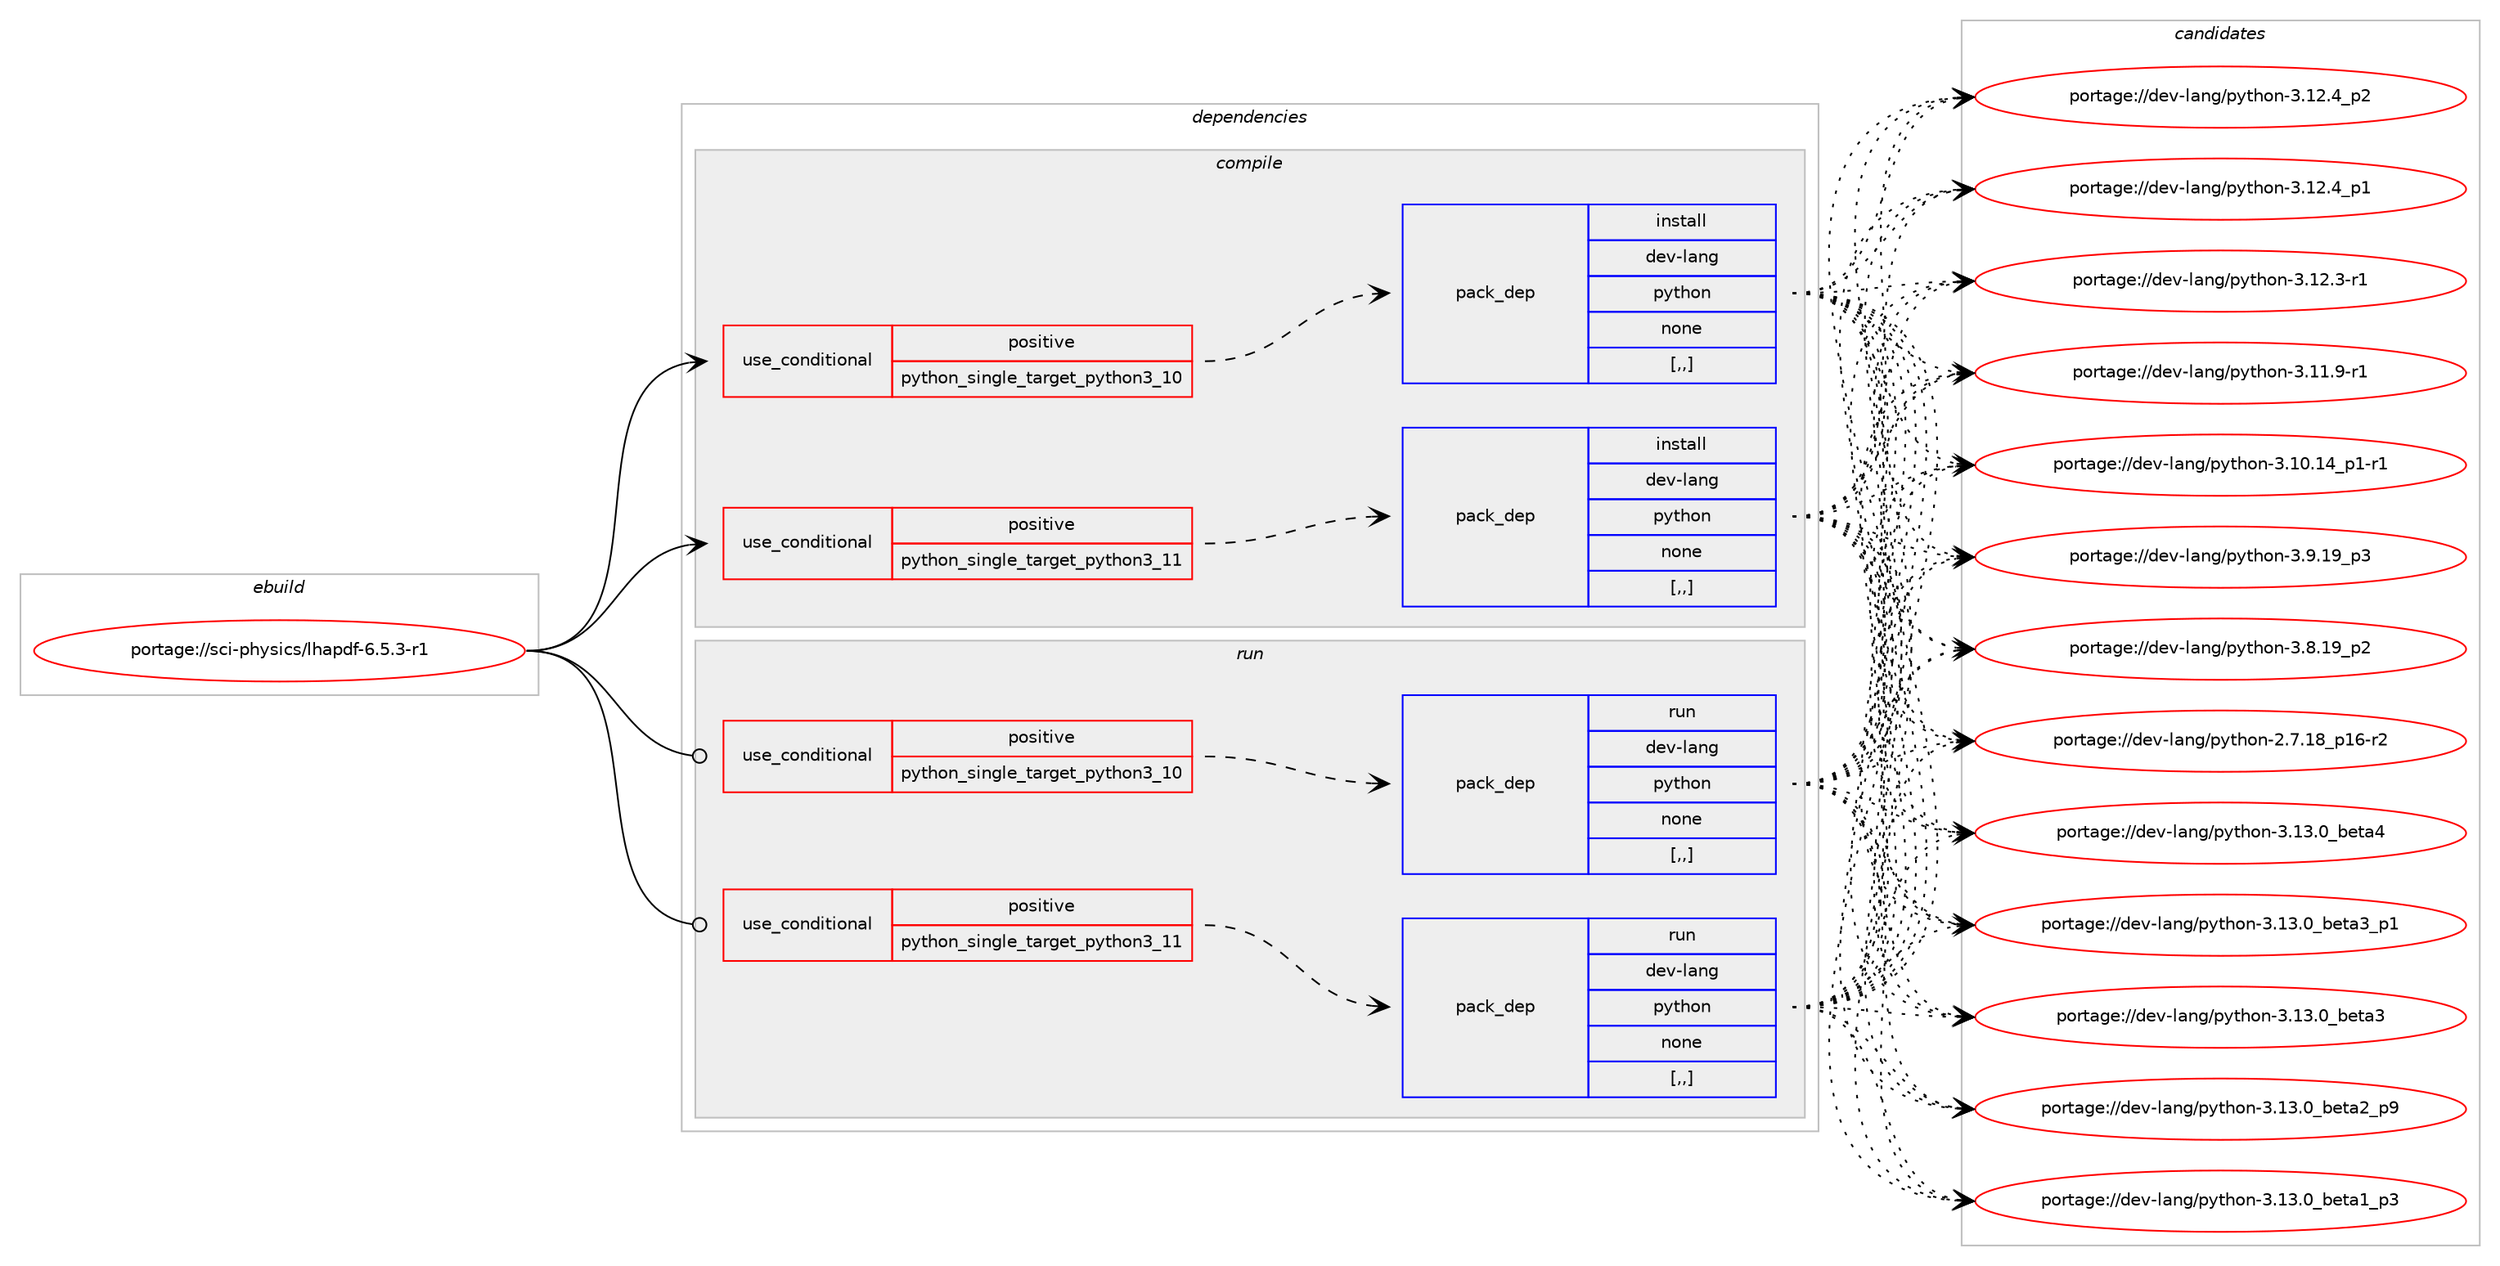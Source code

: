 digraph prolog {

# *************
# Graph options
# *************

newrank=true;
concentrate=true;
compound=true;
graph [rankdir=LR,fontname=Helvetica,fontsize=10,ranksep=1.5];#, ranksep=2.5, nodesep=0.2];
edge  [arrowhead=vee];
node  [fontname=Helvetica,fontsize=10];

# **********
# The ebuild
# **********

subgraph cluster_leftcol {
color=gray;
label=<<i>ebuild</i>>;
id [label="portage://sci-physics/lhapdf-6.5.3-r1", color=red, width=4, href="../sci-physics/lhapdf-6.5.3-r1.svg"];
}

# ****************
# The dependencies
# ****************

subgraph cluster_midcol {
color=gray;
label=<<i>dependencies</i>>;
subgraph cluster_compile {
fillcolor="#eeeeee";
style=filled;
label=<<i>compile</i>>;
subgraph cond109194 {
dependency411434 [label=<<TABLE BORDER="0" CELLBORDER="1" CELLSPACING="0" CELLPADDING="4"><TR><TD ROWSPAN="3" CELLPADDING="10">use_conditional</TD></TR><TR><TD>positive</TD></TR><TR><TD>python_single_target_python3_10</TD></TR></TABLE>>, shape=none, color=red];
subgraph pack299338 {
dependency411435 [label=<<TABLE BORDER="0" CELLBORDER="1" CELLSPACING="0" CELLPADDING="4" WIDTH="220"><TR><TD ROWSPAN="6" CELLPADDING="30">pack_dep</TD></TR><TR><TD WIDTH="110">install</TD></TR><TR><TD>dev-lang</TD></TR><TR><TD>python</TD></TR><TR><TD>none</TD></TR><TR><TD>[,,]</TD></TR></TABLE>>, shape=none, color=blue];
}
dependency411434:e -> dependency411435:w [weight=20,style="dashed",arrowhead="vee"];
}
id:e -> dependency411434:w [weight=20,style="solid",arrowhead="vee"];
subgraph cond109195 {
dependency411436 [label=<<TABLE BORDER="0" CELLBORDER="1" CELLSPACING="0" CELLPADDING="4"><TR><TD ROWSPAN="3" CELLPADDING="10">use_conditional</TD></TR><TR><TD>positive</TD></TR><TR><TD>python_single_target_python3_11</TD></TR></TABLE>>, shape=none, color=red];
subgraph pack299339 {
dependency411437 [label=<<TABLE BORDER="0" CELLBORDER="1" CELLSPACING="0" CELLPADDING="4" WIDTH="220"><TR><TD ROWSPAN="6" CELLPADDING="30">pack_dep</TD></TR><TR><TD WIDTH="110">install</TD></TR><TR><TD>dev-lang</TD></TR><TR><TD>python</TD></TR><TR><TD>none</TD></TR><TR><TD>[,,]</TD></TR></TABLE>>, shape=none, color=blue];
}
dependency411436:e -> dependency411437:w [weight=20,style="dashed",arrowhead="vee"];
}
id:e -> dependency411436:w [weight=20,style="solid",arrowhead="vee"];
}
subgraph cluster_compileandrun {
fillcolor="#eeeeee";
style=filled;
label=<<i>compile and run</i>>;
}
subgraph cluster_run {
fillcolor="#eeeeee";
style=filled;
label=<<i>run</i>>;
subgraph cond109196 {
dependency411438 [label=<<TABLE BORDER="0" CELLBORDER="1" CELLSPACING="0" CELLPADDING="4"><TR><TD ROWSPAN="3" CELLPADDING="10">use_conditional</TD></TR><TR><TD>positive</TD></TR><TR><TD>python_single_target_python3_10</TD></TR></TABLE>>, shape=none, color=red];
subgraph pack299340 {
dependency411439 [label=<<TABLE BORDER="0" CELLBORDER="1" CELLSPACING="0" CELLPADDING="4" WIDTH="220"><TR><TD ROWSPAN="6" CELLPADDING="30">pack_dep</TD></TR><TR><TD WIDTH="110">run</TD></TR><TR><TD>dev-lang</TD></TR><TR><TD>python</TD></TR><TR><TD>none</TD></TR><TR><TD>[,,]</TD></TR></TABLE>>, shape=none, color=blue];
}
dependency411438:e -> dependency411439:w [weight=20,style="dashed",arrowhead="vee"];
}
id:e -> dependency411438:w [weight=20,style="solid",arrowhead="odot"];
subgraph cond109197 {
dependency411440 [label=<<TABLE BORDER="0" CELLBORDER="1" CELLSPACING="0" CELLPADDING="4"><TR><TD ROWSPAN="3" CELLPADDING="10">use_conditional</TD></TR><TR><TD>positive</TD></TR><TR><TD>python_single_target_python3_11</TD></TR></TABLE>>, shape=none, color=red];
subgraph pack299341 {
dependency411441 [label=<<TABLE BORDER="0" CELLBORDER="1" CELLSPACING="0" CELLPADDING="4" WIDTH="220"><TR><TD ROWSPAN="6" CELLPADDING="30">pack_dep</TD></TR><TR><TD WIDTH="110">run</TD></TR><TR><TD>dev-lang</TD></TR><TR><TD>python</TD></TR><TR><TD>none</TD></TR><TR><TD>[,,]</TD></TR></TABLE>>, shape=none, color=blue];
}
dependency411440:e -> dependency411441:w [weight=20,style="dashed",arrowhead="vee"];
}
id:e -> dependency411440:w [weight=20,style="solid",arrowhead="odot"];
}
}

# **************
# The candidates
# **************

subgraph cluster_choices {
rank=same;
color=gray;
label=<<i>candidates</i>>;

subgraph choice299338 {
color=black;
nodesep=1;
choice1001011184510897110103471121211161041111104551464951464895981011169752 [label="portage://dev-lang/python-3.13.0_beta4", color=red, width=4,href="../dev-lang/python-3.13.0_beta4.svg"];
choice10010111845108971101034711212111610411111045514649514648959810111697519511249 [label="portage://dev-lang/python-3.13.0_beta3_p1", color=red, width=4,href="../dev-lang/python-3.13.0_beta3_p1.svg"];
choice1001011184510897110103471121211161041111104551464951464895981011169751 [label="portage://dev-lang/python-3.13.0_beta3", color=red, width=4,href="../dev-lang/python-3.13.0_beta3.svg"];
choice10010111845108971101034711212111610411111045514649514648959810111697509511257 [label="portage://dev-lang/python-3.13.0_beta2_p9", color=red, width=4,href="../dev-lang/python-3.13.0_beta2_p9.svg"];
choice10010111845108971101034711212111610411111045514649514648959810111697499511251 [label="portage://dev-lang/python-3.13.0_beta1_p3", color=red, width=4,href="../dev-lang/python-3.13.0_beta1_p3.svg"];
choice100101118451089711010347112121116104111110455146495046529511250 [label="portage://dev-lang/python-3.12.4_p2", color=red, width=4,href="../dev-lang/python-3.12.4_p2.svg"];
choice100101118451089711010347112121116104111110455146495046529511249 [label="portage://dev-lang/python-3.12.4_p1", color=red, width=4,href="../dev-lang/python-3.12.4_p1.svg"];
choice100101118451089711010347112121116104111110455146495046514511449 [label="portage://dev-lang/python-3.12.3-r1", color=red, width=4,href="../dev-lang/python-3.12.3-r1.svg"];
choice100101118451089711010347112121116104111110455146494946574511449 [label="portage://dev-lang/python-3.11.9-r1", color=red, width=4,href="../dev-lang/python-3.11.9-r1.svg"];
choice100101118451089711010347112121116104111110455146494846495295112494511449 [label="portage://dev-lang/python-3.10.14_p1-r1", color=red, width=4,href="../dev-lang/python-3.10.14_p1-r1.svg"];
choice100101118451089711010347112121116104111110455146574649579511251 [label="portage://dev-lang/python-3.9.19_p3", color=red, width=4,href="../dev-lang/python-3.9.19_p3.svg"];
choice100101118451089711010347112121116104111110455146564649579511250 [label="portage://dev-lang/python-3.8.19_p2", color=red, width=4,href="../dev-lang/python-3.8.19_p2.svg"];
choice100101118451089711010347112121116104111110455046554649569511249544511450 [label="portage://dev-lang/python-2.7.18_p16-r2", color=red, width=4,href="../dev-lang/python-2.7.18_p16-r2.svg"];
dependency411435:e -> choice1001011184510897110103471121211161041111104551464951464895981011169752:w [style=dotted,weight="100"];
dependency411435:e -> choice10010111845108971101034711212111610411111045514649514648959810111697519511249:w [style=dotted,weight="100"];
dependency411435:e -> choice1001011184510897110103471121211161041111104551464951464895981011169751:w [style=dotted,weight="100"];
dependency411435:e -> choice10010111845108971101034711212111610411111045514649514648959810111697509511257:w [style=dotted,weight="100"];
dependency411435:e -> choice10010111845108971101034711212111610411111045514649514648959810111697499511251:w [style=dotted,weight="100"];
dependency411435:e -> choice100101118451089711010347112121116104111110455146495046529511250:w [style=dotted,weight="100"];
dependency411435:e -> choice100101118451089711010347112121116104111110455146495046529511249:w [style=dotted,weight="100"];
dependency411435:e -> choice100101118451089711010347112121116104111110455146495046514511449:w [style=dotted,weight="100"];
dependency411435:e -> choice100101118451089711010347112121116104111110455146494946574511449:w [style=dotted,weight="100"];
dependency411435:e -> choice100101118451089711010347112121116104111110455146494846495295112494511449:w [style=dotted,weight="100"];
dependency411435:e -> choice100101118451089711010347112121116104111110455146574649579511251:w [style=dotted,weight="100"];
dependency411435:e -> choice100101118451089711010347112121116104111110455146564649579511250:w [style=dotted,weight="100"];
dependency411435:e -> choice100101118451089711010347112121116104111110455046554649569511249544511450:w [style=dotted,weight="100"];
}
subgraph choice299339 {
color=black;
nodesep=1;
choice1001011184510897110103471121211161041111104551464951464895981011169752 [label="portage://dev-lang/python-3.13.0_beta4", color=red, width=4,href="../dev-lang/python-3.13.0_beta4.svg"];
choice10010111845108971101034711212111610411111045514649514648959810111697519511249 [label="portage://dev-lang/python-3.13.0_beta3_p1", color=red, width=4,href="../dev-lang/python-3.13.0_beta3_p1.svg"];
choice1001011184510897110103471121211161041111104551464951464895981011169751 [label="portage://dev-lang/python-3.13.0_beta3", color=red, width=4,href="../dev-lang/python-3.13.0_beta3.svg"];
choice10010111845108971101034711212111610411111045514649514648959810111697509511257 [label="portage://dev-lang/python-3.13.0_beta2_p9", color=red, width=4,href="../dev-lang/python-3.13.0_beta2_p9.svg"];
choice10010111845108971101034711212111610411111045514649514648959810111697499511251 [label="portage://dev-lang/python-3.13.0_beta1_p3", color=red, width=4,href="../dev-lang/python-3.13.0_beta1_p3.svg"];
choice100101118451089711010347112121116104111110455146495046529511250 [label="portage://dev-lang/python-3.12.4_p2", color=red, width=4,href="../dev-lang/python-3.12.4_p2.svg"];
choice100101118451089711010347112121116104111110455146495046529511249 [label="portage://dev-lang/python-3.12.4_p1", color=red, width=4,href="../dev-lang/python-3.12.4_p1.svg"];
choice100101118451089711010347112121116104111110455146495046514511449 [label="portage://dev-lang/python-3.12.3-r1", color=red, width=4,href="../dev-lang/python-3.12.3-r1.svg"];
choice100101118451089711010347112121116104111110455146494946574511449 [label="portage://dev-lang/python-3.11.9-r1", color=red, width=4,href="../dev-lang/python-3.11.9-r1.svg"];
choice100101118451089711010347112121116104111110455146494846495295112494511449 [label="portage://dev-lang/python-3.10.14_p1-r1", color=red, width=4,href="../dev-lang/python-3.10.14_p1-r1.svg"];
choice100101118451089711010347112121116104111110455146574649579511251 [label="portage://dev-lang/python-3.9.19_p3", color=red, width=4,href="../dev-lang/python-3.9.19_p3.svg"];
choice100101118451089711010347112121116104111110455146564649579511250 [label="portage://dev-lang/python-3.8.19_p2", color=red, width=4,href="../dev-lang/python-3.8.19_p2.svg"];
choice100101118451089711010347112121116104111110455046554649569511249544511450 [label="portage://dev-lang/python-2.7.18_p16-r2", color=red, width=4,href="../dev-lang/python-2.7.18_p16-r2.svg"];
dependency411437:e -> choice1001011184510897110103471121211161041111104551464951464895981011169752:w [style=dotted,weight="100"];
dependency411437:e -> choice10010111845108971101034711212111610411111045514649514648959810111697519511249:w [style=dotted,weight="100"];
dependency411437:e -> choice1001011184510897110103471121211161041111104551464951464895981011169751:w [style=dotted,weight="100"];
dependency411437:e -> choice10010111845108971101034711212111610411111045514649514648959810111697509511257:w [style=dotted,weight="100"];
dependency411437:e -> choice10010111845108971101034711212111610411111045514649514648959810111697499511251:w [style=dotted,weight="100"];
dependency411437:e -> choice100101118451089711010347112121116104111110455146495046529511250:w [style=dotted,weight="100"];
dependency411437:e -> choice100101118451089711010347112121116104111110455146495046529511249:w [style=dotted,weight="100"];
dependency411437:e -> choice100101118451089711010347112121116104111110455146495046514511449:w [style=dotted,weight="100"];
dependency411437:e -> choice100101118451089711010347112121116104111110455146494946574511449:w [style=dotted,weight="100"];
dependency411437:e -> choice100101118451089711010347112121116104111110455146494846495295112494511449:w [style=dotted,weight="100"];
dependency411437:e -> choice100101118451089711010347112121116104111110455146574649579511251:w [style=dotted,weight="100"];
dependency411437:e -> choice100101118451089711010347112121116104111110455146564649579511250:w [style=dotted,weight="100"];
dependency411437:e -> choice100101118451089711010347112121116104111110455046554649569511249544511450:w [style=dotted,weight="100"];
}
subgraph choice299340 {
color=black;
nodesep=1;
choice1001011184510897110103471121211161041111104551464951464895981011169752 [label="portage://dev-lang/python-3.13.0_beta4", color=red, width=4,href="../dev-lang/python-3.13.0_beta4.svg"];
choice10010111845108971101034711212111610411111045514649514648959810111697519511249 [label="portage://dev-lang/python-3.13.0_beta3_p1", color=red, width=4,href="../dev-lang/python-3.13.0_beta3_p1.svg"];
choice1001011184510897110103471121211161041111104551464951464895981011169751 [label="portage://dev-lang/python-3.13.0_beta3", color=red, width=4,href="../dev-lang/python-3.13.0_beta3.svg"];
choice10010111845108971101034711212111610411111045514649514648959810111697509511257 [label="portage://dev-lang/python-3.13.0_beta2_p9", color=red, width=4,href="../dev-lang/python-3.13.0_beta2_p9.svg"];
choice10010111845108971101034711212111610411111045514649514648959810111697499511251 [label="portage://dev-lang/python-3.13.0_beta1_p3", color=red, width=4,href="../dev-lang/python-3.13.0_beta1_p3.svg"];
choice100101118451089711010347112121116104111110455146495046529511250 [label="portage://dev-lang/python-3.12.4_p2", color=red, width=4,href="../dev-lang/python-3.12.4_p2.svg"];
choice100101118451089711010347112121116104111110455146495046529511249 [label="portage://dev-lang/python-3.12.4_p1", color=red, width=4,href="../dev-lang/python-3.12.4_p1.svg"];
choice100101118451089711010347112121116104111110455146495046514511449 [label="portage://dev-lang/python-3.12.3-r1", color=red, width=4,href="../dev-lang/python-3.12.3-r1.svg"];
choice100101118451089711010347112121116104111110455146494946574511449 [label="portage://dev-lang/python-3.11.9-r1", color=red, width=4,href="../dev-lang/python-3.11.9-r1.svg"];
choice100101118451089711010347112121116104111110455146494846495295112494511449 [label="portage://dev-lang/python-3.10.14_p1-r1", color=red, width=4,href="../dev-lang/python-3.10.14_p1-r1.svg"];
choice100101118451089711010347112121116104111110455146574649579511251 [label="portage://dev-lang/python-3.9.19_p3", color=red, width=4,href="../dev-lang/python-3.9.19_p3.svg"];
choice100101118451089711010347112121116104111110455146564649579511250 [label="portage://dev-lang/python-3.8.19_p2", color=red, width=4,href="../dev-lang/python-3.8.19_p2.svg"];
choice100101118451089711010347112121116104111110455046554649569511249544511450 [label="portage://dev-lang/python-2.7.18_p16-r2", color=red, width=4,href="../dev-lang/python-2.7.18_p16-r2.svg"];
dependency411439:e -> choice1001011184510897110103471121211161041111104551464951464895981011169752:w [style=dotted,weight="100"];
dependency411439:e -> choice10010111845108971101034711212111610411111045514649514648959810111697519511249:w [style=dotted,weight="100"];
dependency411439:e -> choice1001011184510897110103471121211161041111104551464951464895981011169751:w [style=dotted,weight="100"];
dependency411439:e -> choice10010111845108971101034711212111610411111045514649514648959810111697509511257:w [style=dotted,weight="100"];
dependency411439:e -> choice10010111845108971101034711212111610411111045514649514648959810111697499511251:w [style=dotted,weight="100"];
dependency411439:e -> choice100101118451089711010347112121116104111110455146495046529511250:w [style=dotted,weight="100"];
dependency411439:e -> choice100101118451089711010347112121116104111110455146495046529511249:w [style=dotted,weight="100"];
dependency411439:e -> choice100101118451089711010347112121116104111110455146495046514511449:w [style=dotted,weight="100"];
dependency411439:e -> choice100101118451089711010347112121116104111110455146494946574511449:w [style=dotted,weight="100"];
dependency411439:e -> choice100101118451089711010347112121116104111110455146494846495295112494511449:w [style=dotted,weight="100"];
dependency411439:e -> choice100101118451089711010347112121116104111110455146574649579511251:w [style=dotted,weight="100"];
dependency411439:e -> choice100101118451089711010347112121116104111110455146564649579511250:w [style=dotted,weight="100"];
dependency411439:e -> choice100101118451089711010347112121116104111110455046554649569511249544511450:w [style=dotted,weight="100"];
}
subgraph choice299341 {
color=black;
nodesep=1;
choice1001011184510897110103471121211161041111104551464951464895981011169752 [label="portage://dev-lang/python-3.13.0_beta4", color=red, width=4,href="../dev-lang/python-3.13.0_beta4.svg"];
choice10010111845108971101034711212111610411111045514649514648959810111697519511249 [label="portage://dev-lang/python-3.13.0_beta3_p1", color=red, width=4,href="../dev-lang/python-3.13.0_beta3_p1.svg"];
choice1001011184510897110103471121211161041111104551464951464895981011169751 [label="portage://dev-lang/python-3.13.0_beta3", color=red, width=4,href="../dev-lang/python-3.13.0_beta3.svg"];
choice10010111845108971101034711212111610411111045514649514648959810111697509511257 [label="portage://dev-lang/python-3.13.0_beta2_p9", color=red, width=4,href="../dev-lang/python-3.13.0_beta2_p9.svg"];
choice10010111845108971101034711212111610411111045514649514648959810111697499511251 [label="portage://dev-lang/python-3.13.0_beta1_p3", color=red, width=4,href="../dev-lang/python-3.13.0_beta1_p3.svg"];
choice100101118451089711010347112121116104111110455146495046529511250 [label="portage://dev-lang/python-3.12.4_p2", color=red, width=4,href="../dev-lang/python-3.12.4_p2.svg"];
choice100101118451089711010347112121116104111110455146495046529511249 [label="portage://dev-lang/python-3.12.4_p1", color=red, width=4,href="../dev-lang/python-3.12.4_p1.svg"];
choice100101118451089711010347112121116104111110455146495046514511449 [label="portage://dev-lang/python-3.12.3-r1", color=red, width=4,href="../dev-lang/python-3.12.3-r1.svg"];
choice100101118451089711010347112121116104111110455146494946574511449 [label="portage://dev-lang/python-3.11.9-r1", color=red, width=4,href="../dev-lang/python-3.11.9-r1.svg"];
choice100101118451089711010347112121116104111110455146494846495295112494511449 [label="portage://dev-lang/python-3.10.14_p1-r1", color=red, width=4,href="../dev-lang/python-3.10.14_p1-r1.svg"];
choice100101118451089711010347112121116104111110455146574649579511251 [label="portage://dev-lang/python-3.9.19_p3", color=red, width=4,href="../dev-lang/python-3.9.19_p3.svg"];
choice100101118451089711010347112121116104111110455146564649579511250 [label="portage://dev-lang/python-3.8.19_p2", color=red, width=4,href="../dev-lang/python-3.8.19_p2.svg"];
choice100101118451089711010347112121116104111110455046554649569511249544511450 [label="portage://dev-lang/python-2.7.18_p16-r2", color=red, width=4,href="../dev-lang/python-2.7.18_p16-r2.svg"];
dependency411441:e -> choice1001011184510897110103471121211161041111104551464951464895981011169752:w [style=dotted,weight="100"];
dependency411441:e -> choice10010111845108971101034711212111610411111045514649514648959810111697519511249:w [style=dotted,weight="100"];
dependency411441:e -> choice1001011184510897110103471121211161041111104551464951464895981011169751:w [style=dotted,weight="100"];
dependency411441:e -> choice10010111845108971101034711212111610411111045514649514648959810111697509511257:w [style=dotted,weight="100"];
dependency411441:e -> choice10010111845108971101034711212111610411111045514649514648959810111697499511251:w [style=dotted,weight="100"];
dependency411441:e -> choice100101118451089711010347112121116104111110455146495046529511250:w [style=dotted,weight="100"];
dependency411441:e -> choice100101118451089711010347112121116104111110455146495046529511249:w [style=dotted,weight="100"];
dependency411441:e -> choice100101118451089711010347112121116104111110455146495046514511449:w [style=dotted,weight="100"];
dependency411441:e -> choice100101118451089711010347112121116104111110455146494946574511449:w [style=dotted,weight="100"];
dependency411441:e -> choice100101118451089711010347112121116104111110455146494846495295112494511449:w [style=dotted,weight="100"];
dependency411441:e -> choice100101118451089711010347112121116104111110455146574649579511251:w [style=dotted,weight="100"];
dependency411441:e -> choice100101118451089711010347112121116104111110455146564649579511250:w [style=dotted,weight="100"];
dependency411441:e -> choice100101118451089711010347112121116104111110455046554649569511249544511450:w [style=dotted,weight="100"];
}
}

}
